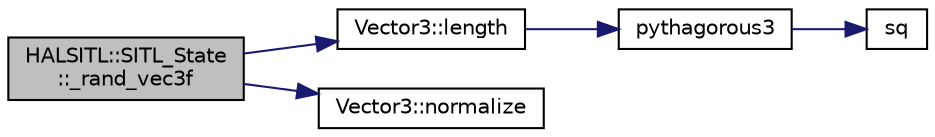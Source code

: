 digraph "HALSITL::SITL_State::_rand_vec3f"
{
 // INTERACTIVE_SVG=YES
  edge [fontname="Helvetica",fontsize="10",labelfontname="Helvetica",labelfontsize="10"];
  node [fontname="Helvetica",fontsize="10",shape=record];
  rankdir="LR";
  Node1 [label="HALSITL::SITL_State\l::_rand_vec3f",height=0.2,width=0.4,color="black", fillcolor="grey75", style="filled", fontcolor="black"];
  Node1 -> Node2 [color="midnightblue",fontsize="10",style="solid",fontname="Helvetica"];
  Node2 [label="Vector3::length",height=0.2,width=0.4,color="black", fillcolor="white", style="filled",URL="$classVector3.html#ac1fd5514e368a1e1c2d13f71eda18345"];
  Node2 -> Node3 [color="midnightblue",fontsize="10",style="solid",fontname="Helvetica"];
  Node3 [label="pythagorous3",height=0.2,width=0.4,color="black", fillcolor="white", style="filled",URL="$AP__Math_8h.html#a6b05ff3296c2ed55b1cd74262a7330f6"];
  Node3 -> Node4 [color="midnightblue",fontsize="10",style="solid",fontname="Helvetica"];
  Node4 [label="sq",height=0.2,width=0.4,color="black", fillcolor="white", style="filled",URL="$AP__Math_8h.html#a00f57739f8671cb41eae08a51b7cbf7c"];
  Node1 -> Node5 [color="midnightblue",fontsize="10",style="solid",fontname="Helvetica"];
  Node5 [label="Vector3::normalize",height=0.2,width=0.4,color="black", fillcolor="white", style="filled",URL="$classVector3.html#a9b147a862a1b86ed2e5b735d19da3da1"];
}
